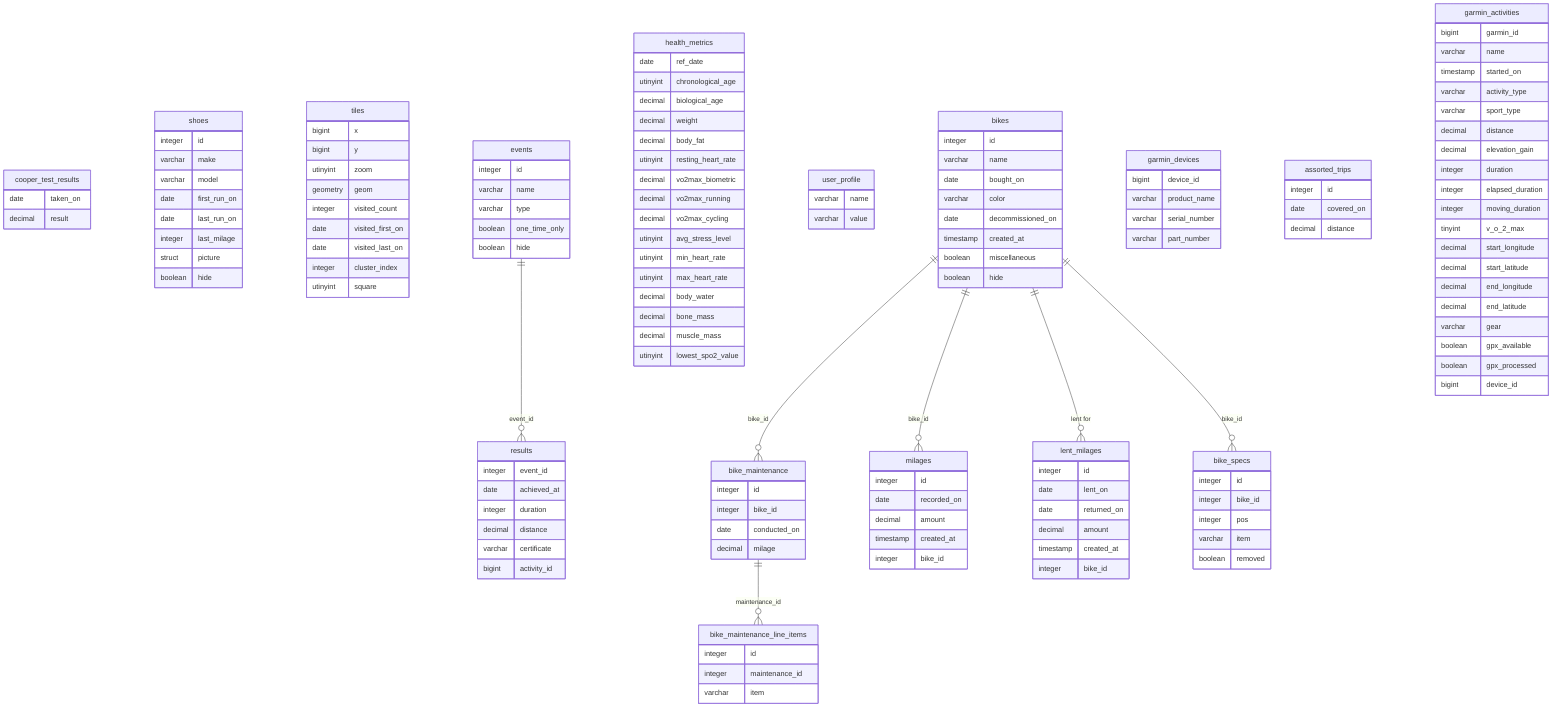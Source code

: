 erDiagram
    cooper_test_results {date taken_on decimal result}
    bike_maintenance_line_items {integer id integer maintenance_id varchar item}
    shoes {integer id varchar make varchar model date first_run_on date last_run_on integer last_milage struct picture boolean hide}
    tiles {bigint x bigint y utinyint zoom geometry geom integer visited_count date visited_first_on date visited_last_on integer cluster_index utinyint square}
    events {integer id varchar name varchar type boolean one_time_only boolean hide}
    health_metrics {date ref_date utinyint chronological_age decimal biological_age decimal weight decimal body_fat utinyint resting_heart_rate decimal vo2max_biometric decimal vo2max_running decimal vo2max_cycling utinyint avg_stress_level utinyint min_heart_rate utinyint max_heart_rate decimal body_water decimal bone_mass decimal muscle_mass utinyint lowest_spo2_value}
    user_profile {varchar name varchar value}
    bikes {integer id varchar name date bought_on varchar color date decommissioned_on timestamp created_at boolean miscellaneous boolean hide}
    garmin_devices {bigint device_id varchar product_name varchar serial_number varchar part_number}
    milages {integer id date recorded_on decimal amount timestamp created_at integer bike_id}
    results {integer event_id date achieved_at integer duration decimal distance varchar certificate bigint activity_id}
    assorted_trips {integer id date covered_on decimal distance}
    bike_maintenance {integer id integer bike_id date conducted_on decimal milage}
    bike_specs {integer id integer bike_id integer pos varchar item boolean removed}
    garmin_activities {bigint garmin_id varchar name timestamp started_on varchar activity_type varchar sport_type decimal distance decimal elevation_gain integer duration integer elapsed_duration integer moving_duration tinyint v_o_2_max decimal start_longitude decimal start_latitude decimal end_longitude decimal end_latitude varchar gear boolean gpx_available boolean gpx_processed bigint device_id}
    lent_milages {integer id date lent_on date returned_on decimal amount timestamp created_at integer bike_id}
    bike_maintenance ||--o{ bike_maintenance_line_items : "maintenance_id"
    bikes ||--o{ bike_maintenance : "bike_id"
    bikes ||--o{ milages : "bike_id"
    bikes ||--o{ lent_milages : "lent for"
    bikes ||--o{ bike_specs : "bike_id"
    events ||--o{ results : "event_id"